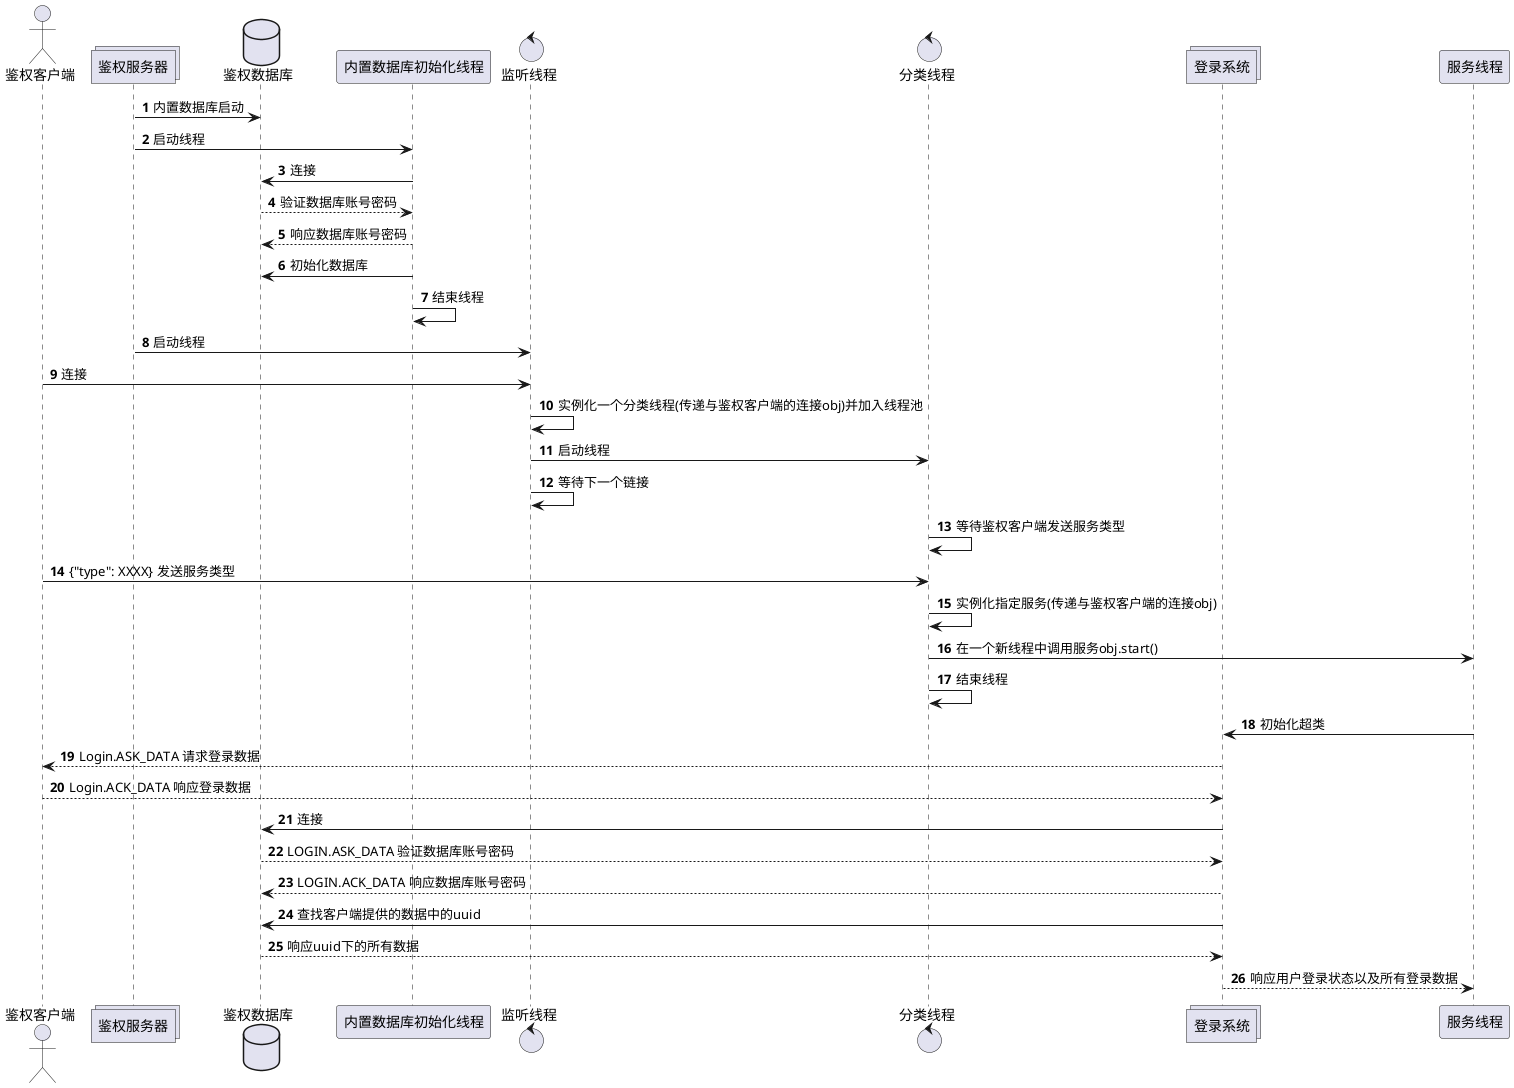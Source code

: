 @startuml
'https://plantuml.com/sequence-diagram

autonumber

actor 鉴权客户端


'鉴权服务器初始化
collections 鉴权服务器
database 鉴权数据库
鉴权服务器 -> 鉴权数据库: 内置数据库启动
鉴权服务器 -> 内置数据库初始化线程: 启动线程
内置数据库初始化线程 -> 鉴权数据库: 连接
鉴权数据库 --> 内置数据库初始化线程: 验证数据库账号密码
内置数据库初始化线程 --> 鉴权数据库: 响应数据库账号密码
内置数据库初始化线程 -> 鉴权数据库: 初始化数据库
内置数据库初始化线程 -> 内置数据库初始化线程: 结束线程


control 监听线程
control 分类线程
collections 登录系统
鉴权服务器 -> 监听线程: 启动线程
'鉴权服务器初始化结束

鉴权客户端 -> 监听线程: 连接
监听线程 -> 监听线程: 实例化一个分类线程(传递与鉴权客户端的连接obj)并加入线程池
监听线程 -> 分类线程: 启动线程
监听线程 -> 监听线程: 等待下一个链接
分类线程 -> 分类线程: 等待鉴权客户端发送服务类型
鉴权客户端 -> 分类线程: {"type": XXXX} 发送服务类型
分类线程 -> 分类线程: 实例化指定服务(传递与鉴权客户端的连接obj)
分类线程 -> 服务线程: 在一个新线程中调用服务obj.start()
分类线程 -> 分类线程: 结束线程
服务线程 -> 登录系统: 初始化超类
登录系统 --> 鉴权客户端: Login.ASK_DATA 请求登录数据
鉴权客户端 --> 登录系统: Login.ACK_DATA 响应登录数据
登录系统 -> 鉴权数据库: 连接
鉴权数据库 --> 登录系统: LOGIN.ASK_DATA 验证数据库账号密码
登录系统 --> 鉴权数据库: LOGIN.ACK_DATA 响应数据库账号密码
登录系统 -> 鉴权数据库: 查找客户端提供的数据中的uuid
鉴权数据库 --> 登录系统: 响应uuid下的所有数据
登录系统 --> 服务线程: 响应用户登录状态以及所有登录数据


@enduml
